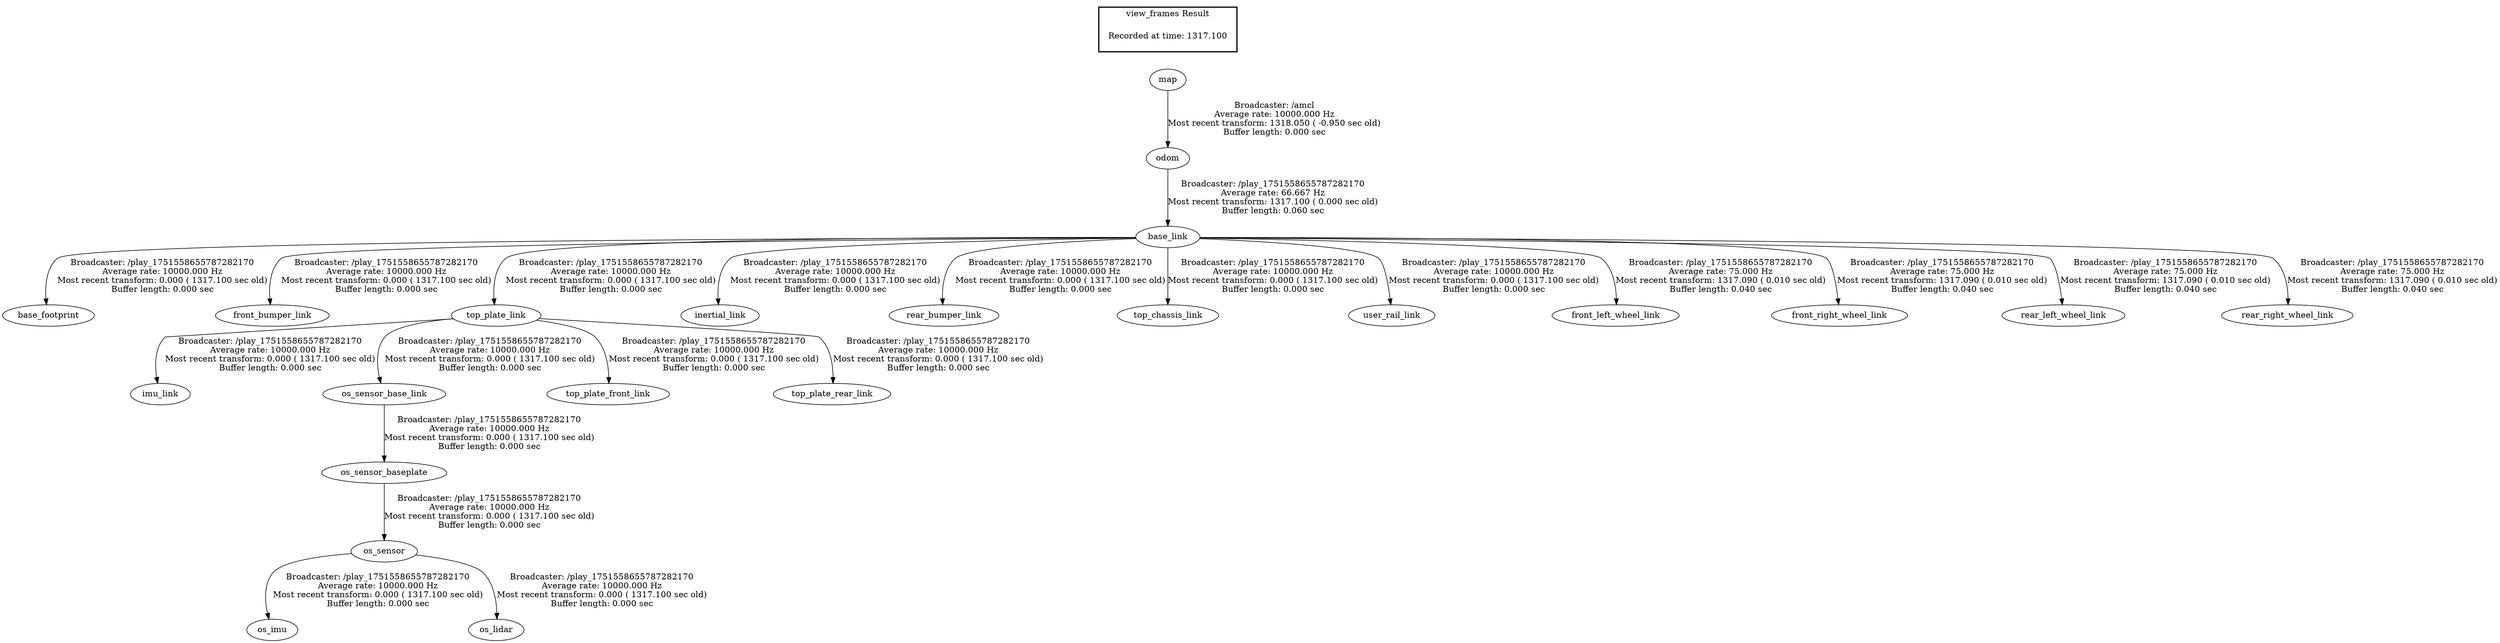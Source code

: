 digraph G {
"base_link" -> "base_footprint"[label="Broadcaster: /play_1751558655787282170\nAverage rate: 10000.000 Hz\nMost recent transform: 0.000 ( 1317.100 sec old)\nBuffer length: 0.000 sec\n"];
"odom" -> "base_link"[label="Broadcaster: /play_1751558655787282170\nAverage rate: 66.667 Hz\nMost recent transform: 1317.100 ( 0.000 sec old)\nBuffer length: 0.060 sec\n"];
"base_link" -> "front_bumper_link"[label="Broadcaster: /play_1751558655787282170\nAverage rate: 10000.000 Hz\nMost recent transform: 0.000 ( 1317.100 sec old)\nBuffer length: 0.000 sec\n"];
"top_plate_link" -> "imu_link"[label="Broadcaster: /play_1751558655787282170\nAverage rate: 10000.000 Hz\nMost recent transform: 0.000 ( 1317.100 sec old)\nBuffer length: 0.000 sec\n"];
"base_link" -> "top_plate_link"[label="Broadcaster: /play_1751558655787282170\nAverage rate: 10000.000 Hz\nMost recent transform: 0.000 ( 1317.100 sec old)\nBuffer length: 0.000 sec\n"];
"base_link" -> "inertial_link"[label="Broadcaster: /play_1751558655787282170\nAverage rate: 10000.000 Hz\nMost recent transform: 0.000 ( 1317.100 sec old)\nBuffer length: 0.000 sec\n"];
"os_sensor_base_link" -> "os_sensor_baseplate"[label="Broadcaster: /play_1751558655787282170\nAverage rate: 10000.000 Hz\nMost recent transform: 0.000 ( 1317.100 sec old)\nBuffer length: 0.000 sec\n"];
"top_plate_link" -> "os_sensor_base_link"[label="Broadcaster: /play_1751558655787282170\nAverage rate: 10000.000 Hz\nMost recent transform: 0.000 ( 1317.100 sec old)\nBuffer length: 0.000 sec\n"];
"os_sensor_baseplate" -> "os_sensor"[label="Broadcaster: /play_1751558655787282170\nAverage rate: 10000.000 Hz\nMost recent transform: 0.000 ( 1317.100 sec old)\nBuffer length: 0.000 sec\n"];
"os_sensor" -> "os_imu"[label="Broadcaster: /play_1751558655787282170\nAverage rate: 10000.000 Hz\nMost recent transform: 0.000 ( 1317.100 sec old)\nBuffer length: 0.000 sec\n"];
"os_sensor" -> "os_lidar"[label="Broadcaster: /play_1751558655787282170\nAverage rate: 10000.000 Hz\nMost recent transform: 0.000 ( 1317.100 sec old)\nBuffer length: 0.000 sec\n"];
"base_link" -> "rear_bumper_link"[label="Broadcaster: /play_1751558655787282170\nAverage rate: 10000.000 Hz\nMost recent transform: 0.000 ( 1317.100 sec old)\nBuffer length: 0.000 sec\n"];
"base_link" -> "top_chassis_link"[label="Broadcaster: /play_1751558655787282170\nAverage rate: 10000.000 Hz\nMost recent transform: 0.000 ( 1317.100 sec old)\nBuffer length: 0.000 sec\n"];
"top_plate_link" -> "top_plate_front_link"[label="Broadcaster: /play_1751558655787282170\nAverage rate: 10000.000 Hz\nMost recent transform: 0.000 ( 1317.100 sec old)\nBuffer length: 0.000 sec\n"];
"top_plate_link" -> "top_plate_rear_link"[label="Broadcaster: /play_1751558655787282170\nAverage rate: 10000.000 Hz\nMost recent transform: 0.000 ( 1317.100 sec old)\nBuffer length: 0.000 sec\n"];
"base_link" -> "user_rail_link"[label="Broadcaster: /play_1751558655787282170\nAverage rate: 10000.000 Hz\nMost recent transform: 0.000 ( 1317.100 sec old)\nBuffer length: 0.000 sec\n"];
"map" -> "odom"[label="Broadcaster: /amcl\nAverage rate: 10000.000 Hz\nMost recent transform: 1318.050 ( -0.950 sec old)\nBuffer length: 0.000 sec\n"];
"base_link" -> "front_left_wheel_link"[label="Broadcaster: /play_1751558655787282170\nAverage rate: 75.000 Hz\nMost recent transform: 1317.090 ( 0.010 sec old)\nBuffer length: 0.040 sec\n"];
"base_link" -> "front_right_wheel_link"[label="Broadcaster: /play_1751558655787282170\nAverage rate: 75.000 Hz\nMost recent transform: 1317.090 ( 0.010 sec old)\nBuffer length: 0.040 sec\n"];
"base_link" -> "rear_left_wheel_link"[label="Broadcaster: /play_1751558655787282170\nAverage rate: 75.000 Hz\nMost recent transform: 1317.090 ( 0.010 sec old)\nBuffer length: 0.040 sec\n"];
"base_link" -> "rear_right_wheel_link"[label="Broadcaster: /play_1751558655787282170\nAverage rate: 75.000 Hz\nMost recent transform: 1317.090 ( 0.010 sec old)\nBuffer length: 0.040 sec\n"];
edge [style=invis];
 subgraph cluster_legend { style=bold; color=black; label ="view_frames Result";
"Recorded at time: 1317.100"[ shape=plaintext ] ;
 }->"map";
}